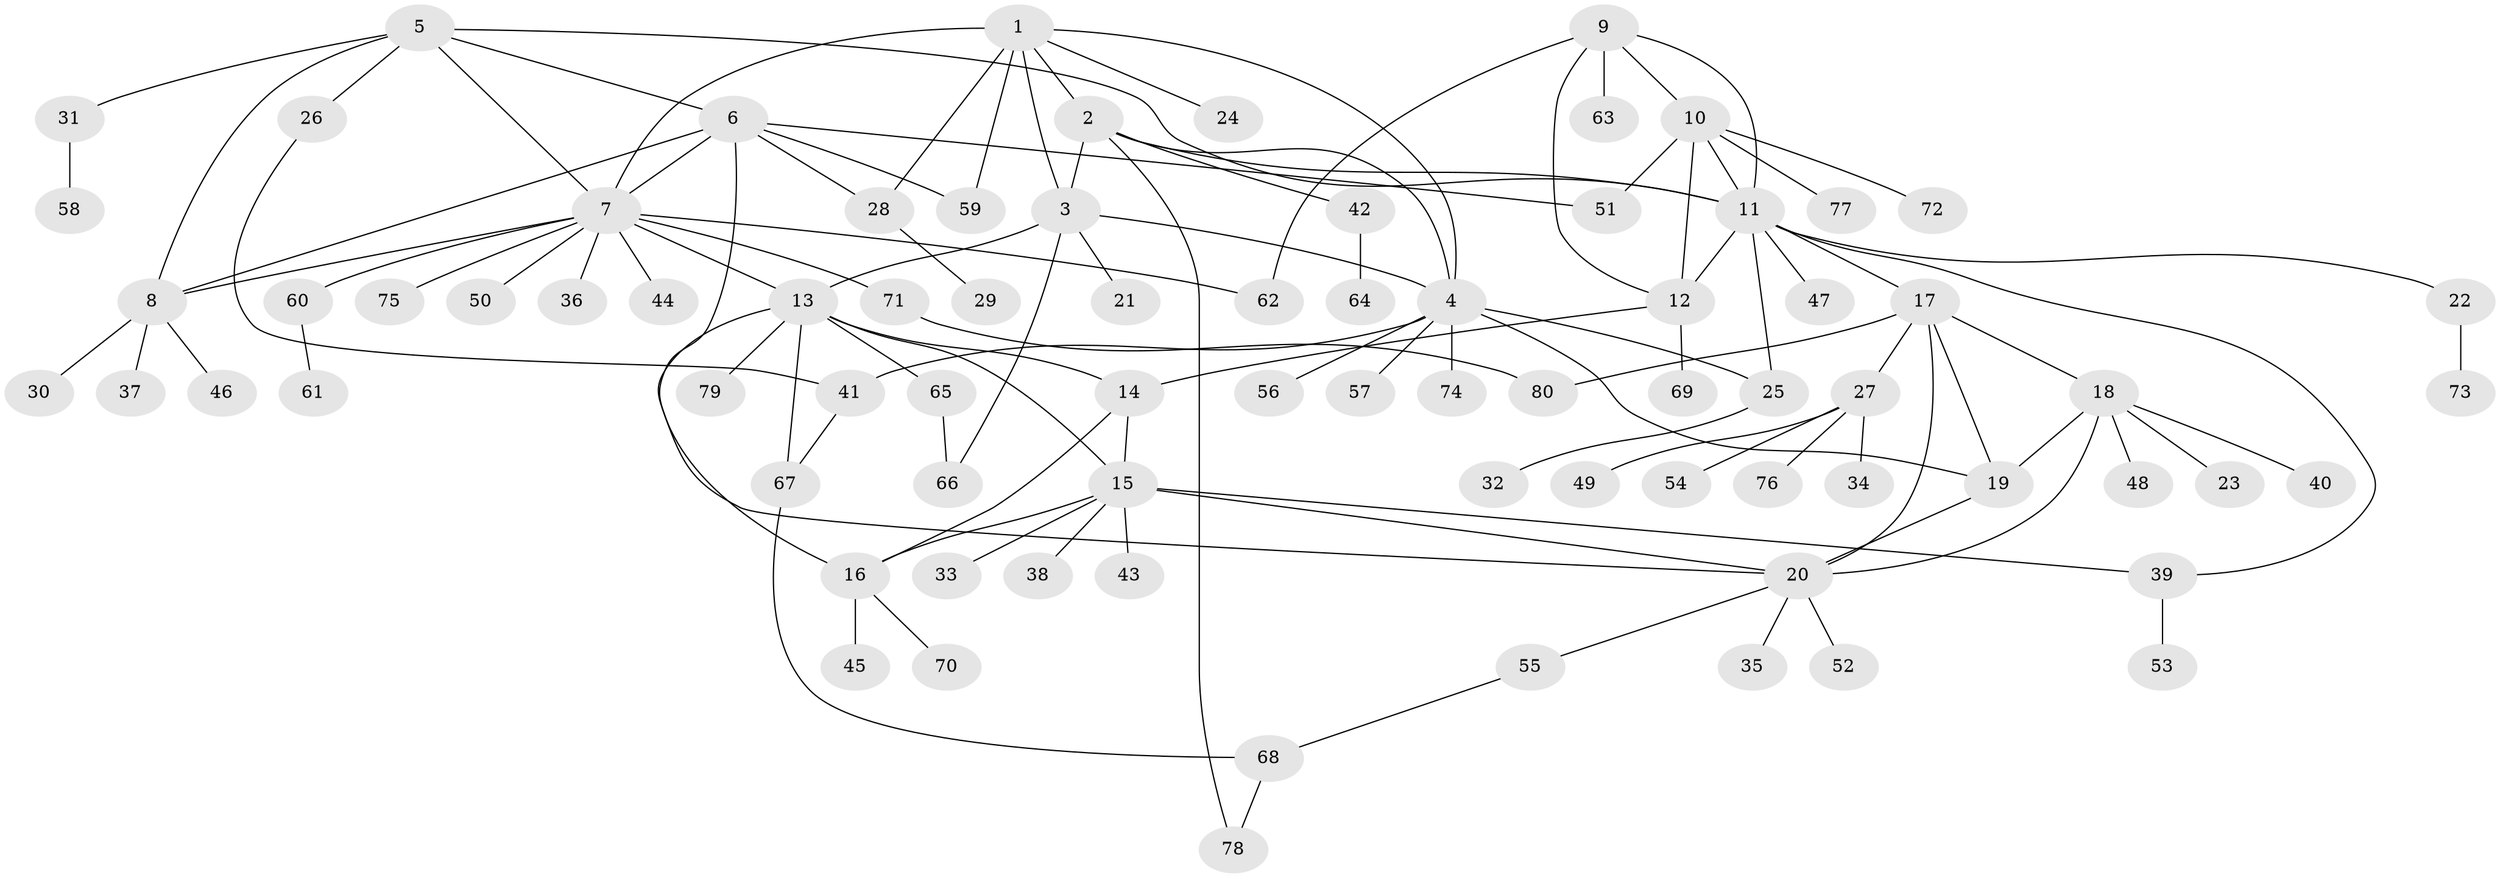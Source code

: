 // coarse degree distribution, {6: 0.03571428571428571, 5: 0.05357142857142857, 8: 0.07142857142857142, 9: 0.03571428571428571, 10: 0.017857142857142856, 4: 0.05357142857142857, 7: 0.017857142857142856, 1: 0.5178571428571429, 2: 0.14285714285714285, 3: 0.05357142857142857}
// Generated by graph-tools (version 1.1) at 2025/24/03/03/25 07:24:15]
// undirected, 80 vertices, 112 edges
graph export_dot {
graph [start="1"]
  node [color=gray90,style=filled];
  1;
  2;
  3;
  4;
  5;
  6;
  7;
  8;
  9;
  10;
  11;
  12;
  13;
  14;
  15;
  16;
  17;
  18;
  19;
  20;
  21;
  22;
  23;
  24;
  25;
  26;
  27;
  28;
  29;
  30;
  31;
  32;
  33;
  34;
  35;
  36;
  37;
  38;
  39;
  40;
  41;
  42;
  43;
  44;
  45;
  46;
  47;
  48;
  49;
  50;
  51;
  52;
  53;
  54;
  55;
  56;
  57;
  58;
  59;
  60;
  61;
  62;
  63;
  64;
  65;
  66;
  67;
  68;
  69;
  70;
  71;
  72;
  73;
  74;
  75;
  76;
  77;
  78;
  79;
  80;
  1 -- 2;
  1 -- 3;
  1 -- 4;
  1 -- 7;
  1 -- 24;
  1 -- 28;
  1 -- 59;
  2 -- 3;
  2 -- 4;
  2 -- 11;
  2 -- 42;
  2 -- 78;
  3 -- 4;
  3 -- 13;
  3 -- 21;
  3 -- 66;
  4 -- 19;
  4 -- 25;
  4 -- 41;
  4 -- 56;
  4 -- 57;
  4 -- 74;
  5 -- 6;
  5 -- 7;
  5 -- 8;
  5 -- 11;
  5 -- 26;
  5 -- 31;
  6 -- 7;
  6 -- 8;
  6 -- 20;
  6 -- 28;
  6 -- 51;
  6 -- 59;
  7 -- 8;
  7 -- 13;
  7 -- 36;
  7 -- 44;
  7 -- 50;
  7 -- 60;
  7 -- 62;
  7 -- 71;
  7 -- 75;
  8 -- 30;
  8 -- 37;
  8 -- 46;
  9 -- 10;
  9 -- 11;
  9 -- 12;
  9 -- 62;
  9 -- 63;
  10 -- 11;
  10 -- 12;
  10 -- 51;
  10 -- 72;
  10 -- 77;
  11 -- 12;
  11 -- 17;
  11 -- 22;
  11 -- 25;
  11 -- 39;
  11 -- 47;
  12 -- 14;
  12 -- 69;
  13 -- 14;
  13 -- 15;
  13 -- 16;
  13 -- 65;
  13 -- 67;
  13 -- 79;
  14 -- 15;
  14 -- 16;
  15 -- 16;
  15 -- 20;
  15 -- 33;
  15 -- 38;
  15 -- 39;
  15 -- 43;
  16 -- 45;
  16 -- 70;
  17 -- 18;
  17 -- 19;
  17 -- 20;
  17 -- 27;
  17 -- 80;
  18 -- 19;
  18 -- 20;
  18 -- 23;
  18 -- 40;
  18 -- 48;
  19 -- 20;
  20 -- 35;
  20 -- 52;
  20 -- 55;
  22 -- 73;
  25 -- 32;
  26 -- 41;
  27 -- 34;
  27 -- 49;
  27 -- 54;
  27 -- 76;
  28 -- 29;
  31 -- 58;
  39 -- 53;
  41 -- 67;
  42 -- 64;
  55 -- 68;
  60 -- 61;
  65 -- 66;
  67 -- 68;
  68 -- 78;
  71 -- 80;
}
